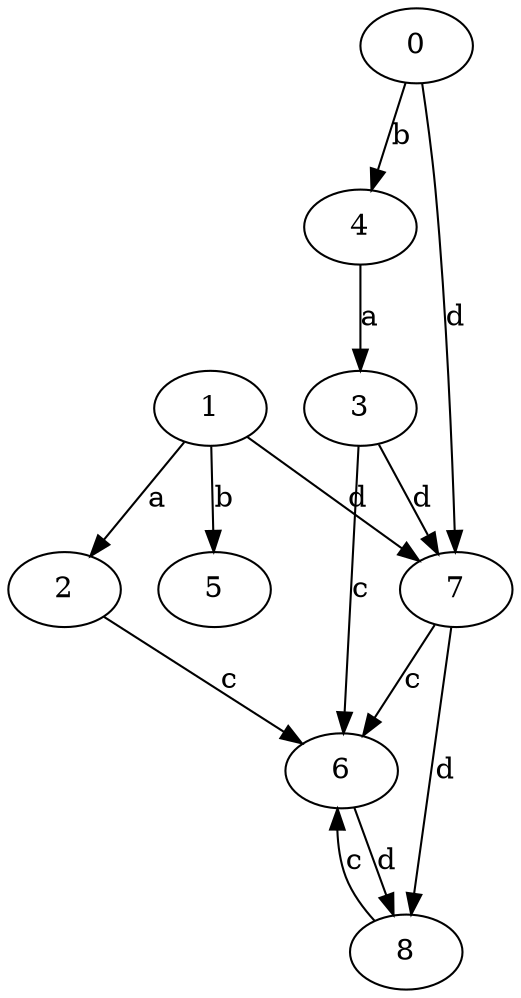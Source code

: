 strict digraph  {
1;
2;
0;
3;
4;
5;
6;
7;
8;
1 -> 2  [label=a];
1 -> 5  [label=b];
1 -> 7  [label=d];
2 -> 6  [label=c];
0 -> 4  [label=b];
0 -> 7  [label=d];
3 -> 6  [label=c];
3 -> 7  [label=d];
4 -> 3  [label=a];
6 -> 8  [label=d];
7 -> 6  [label=c];
7 -> 8  [label=d];
8 -> 6  [label=c];
}
